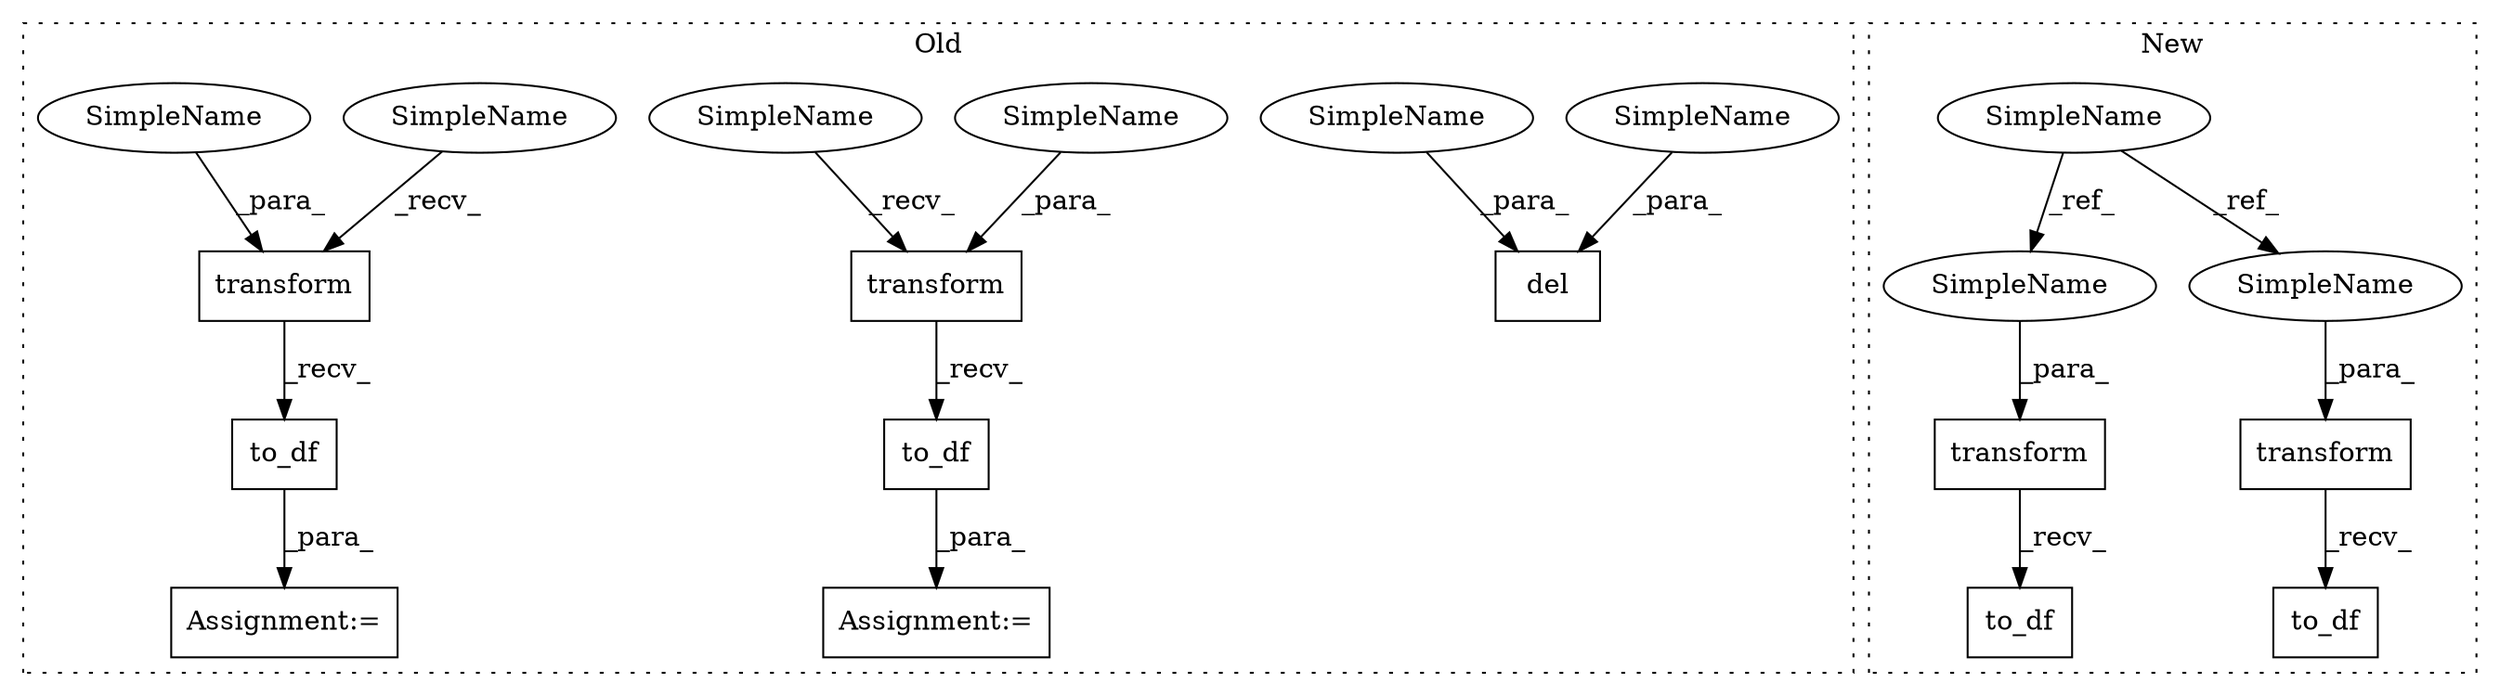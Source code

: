 digraph G {
subgraph cluster0 {
1 [label="del" a="32" s="15004,15051" l="4,1" shape="box"];
4 [label="transform" a="32" s="13685,13699" l="10,1" shape="box"];
5 [label="to_df" a="32" s="13701" l="7" shape="box"];
9 [label="transform" a="32" s="13533,13547" l="10,1" shape="box"];
10 [label="to_df" a="32" s="13549" l="7" shape="box"];
11 [label="Assignment:=" a="7" s="13673" l="1" shape="box"];
12 [label="Assignment:=" a="7" s="13519" l="1" shape="box"];
13 [label="SimpleName" a="42" s="15033" l="10" shape="ellipse"];
14 [label="SimpleName" a="42" s="13674" l="10" shape="ellipse"];
15 [label="SimpleName" a="42" s="13520" l="12" shape="ellipse"];
16 [label="SimpleName" a="42" s="15012" l="12" shape="ellipse"];
19 [label="SimpleName" a="42" s="13543" l="4" shape="ellipse"];
20 [label="SimpleName" a="42" s="13695" l="4" shape="ellipse"];
label = "Old";
style="dotted";
}
subgraph cluster1 {
2 [label="transform" a="32" s="13391,13405" l="10,1" shape="box"];
3 [label="to_df" a="32" s="13407" l="7" shape="box"];
6 [label="SimpleName" a="42" s="12889" l="4" shape="ellipse"];
7 [label="transform" a="32" s="13317,13331" l="10,1" shape="box"];
8 [label="to_df" a="32" s="13333" l="7" shape="box"];
17 [label="SimpleName" a="42" s="13327" l="4" shape="ellipse"];
18 [label="SimpleName" a="42" s="13401" l="4" shape="ellipse"];
label = "New";
style="dotted";
}
2 -> 3 [label="_recv_"];
4 -> 5 [label="_recv_"];
5 -> 11 [label="_para_"];
6 -> 18 [label="_ref_"];
6 -> 17 [label="_ref_"];
7 -> 8 [label="_recv_"];
9 -> 10 [label="_recv_"];
10 -> 12 [label="_para_"];
13 -> 1 [label="_para_"];
14 -> 4 [label="_recv_"];
15 -> 9 [label="_recv_"];
16 -> 1 [label="_para_"];
17 -> 7 [label="_para_"];
18 -> 2 [label="_para_"];
19 -> 9 [label="_para_"];
20 -> 4 [label="_para_"];
}